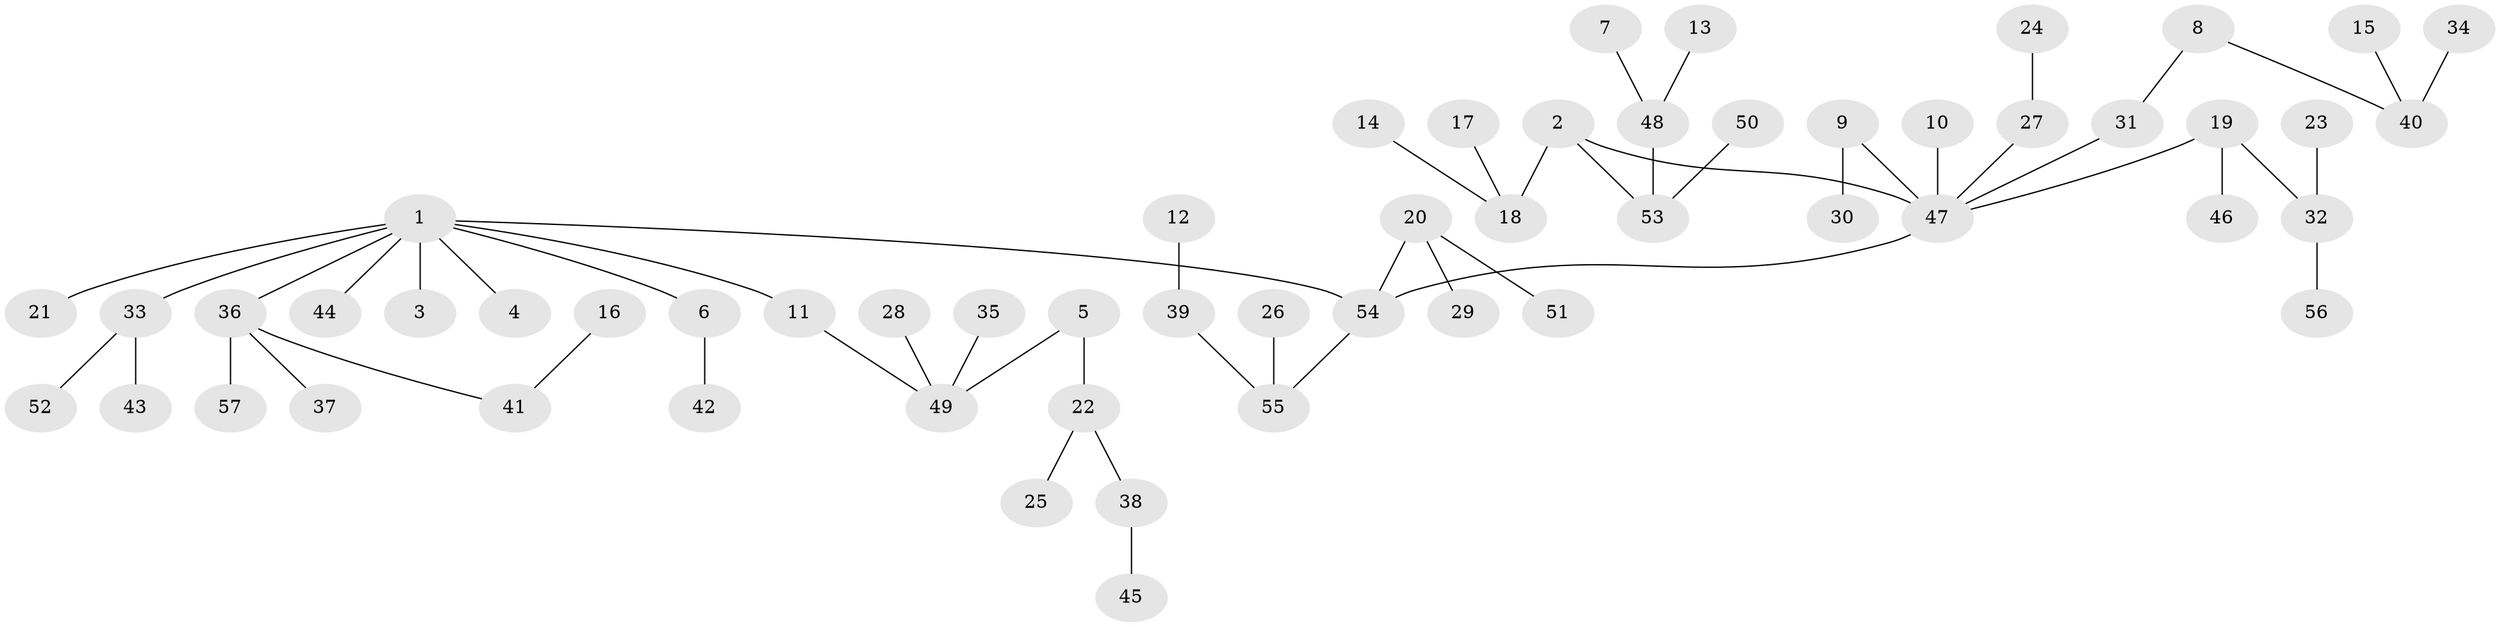 // original degree distribution, {6: 0.02631578947368421, 4: 0.06140350877192982, 3: 0.13157894736842105, 2: 0.24561403508771928, 7: 0.008771929824561403, 5: 0.02631578947368421, 1: 0.5}
// Generated by graph-tools (version 1.1) at 2025/26/03/09/25 03:26:25]
// undirected, 57 vertices, 56 edges
graph export_dot {
graph [start="1"]
  node [color=gray90,style=filled];
  1;
  2;
  3;
  4;
  5;
  6;
  7;
  8;
  9;
  10;
  11;
  12;
  13;
  14;
  15;
  16;
  17;
  18;
  19;
  20;
  21;
  22;
  23;
  24;
  25;
  26;
  27;
  28;
  29;
  30;
  31;
  32;
  33;
  34;
  35;
  36;
  37;
  38;
  39;
  40;
  41;
  42;
  43;
  44;
  45;
  46;
  47;
  48;
  49;
  50;
  51;
  52;
  53;
  54;
  55;
  56;
  57;
  1 -- 3 [weight=1.0];
  1 -- 4 [weight=1.0];
  1 -- 6 [weight=1.0];
  1 -- 11 [weight=1.0];
  1 -- 21 [weight=1.0];
  1 -- 33 [weight=1.0];
  1 -- 36 [weight=1.0];
  1 -- 44 [weight=1.0];
  1 -- 54 [weight=1.0];
  2 -- 18 [weight=1.0];
  2 -- 47 [weight=1.0];
  2 -- 53 [weight=1.0];
  5 -- 22 [weight=1.0];
  5 -- 49 [weight=1.0];
  6 -- 42 [weight=1.0];
  7 -- 48 [weight=1.0];
  8 -- 31 [weight=1.0];
  8 -- 40 [weight=1.0];
  9 -- 30 [weight=1.0];
  9 -- 47 [weight=1.0];
  10 -- 47 [weight=1.0];
  11 -- 49 [weight=1.0];
  12 -- 39 [weight=1.0];
  13 -- 48 [weight=1.0];
  14 -- 18 [weight=1.0];
  15 -- 40 [weight=1.0];
  16 -- 41 [weight=1.0];
  17 -- 18 [weight=1.0];
  19 -- 32 [weight=1.0];
  19 -- 46 [weight=1.0];
  19 -- 47 [weight=1.0];
  20 -- 29 [weight=1.0];
  20 -- 51 [weight=1.0];
  20 -- 54 [weight=1.0];
  22 -- 25 [weight=1.0];
  22 -- 38 [weight=1.0];
  23 -- 32 [weight=1.0];
  24 -- 27 [weight=1.0];
  26 -- 55 [weight=1.0];
  27 -- 47 [weight=1.0];
  28 -- 49 [weight=1.0];
  31 -- 47 [weight=1.0];
  32 -- 56 [weight=1.0];
  33 -- 43 [weight=1.0];
  33 -- 52 [weight=1.0];
  34 -- 40 [weight=1.0];
  35 -- 49 [weight=1.0];
  36 -- 37 [weight=1.0];
  36 -- 41 [weight=1.0];
  36 -- 57 [weight=1.0];
  38 -- 45 [weight=1.0];
  39 -- 55 [weight=1.0];
  47 -- 54 [weight=1.0];
  48 -- 53 [weight=1.0];
  50 -- 53 [weight=1.0];
  54 -- 55 [weight=1.0];
}
